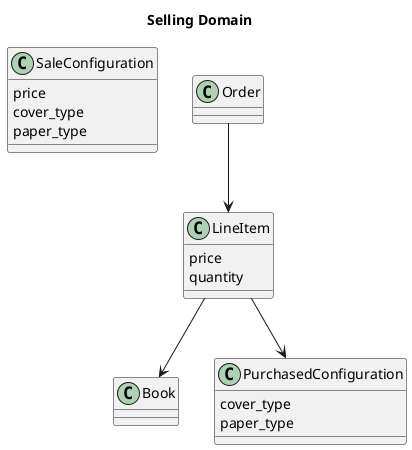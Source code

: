 @startuml
title Selling Domain
skinparam shadowing false

class SaleConfiguration {
  price
  cover_type
  paper_type
}

class Order
class LineItem {
  price
  quantity
}
class Book
LineItem --> Book

class PurchasedConfiguration {
  cover_type
  paper_type
}

Order --> LineItem
LineItem --> PurchasedConfiguration

@enduml
